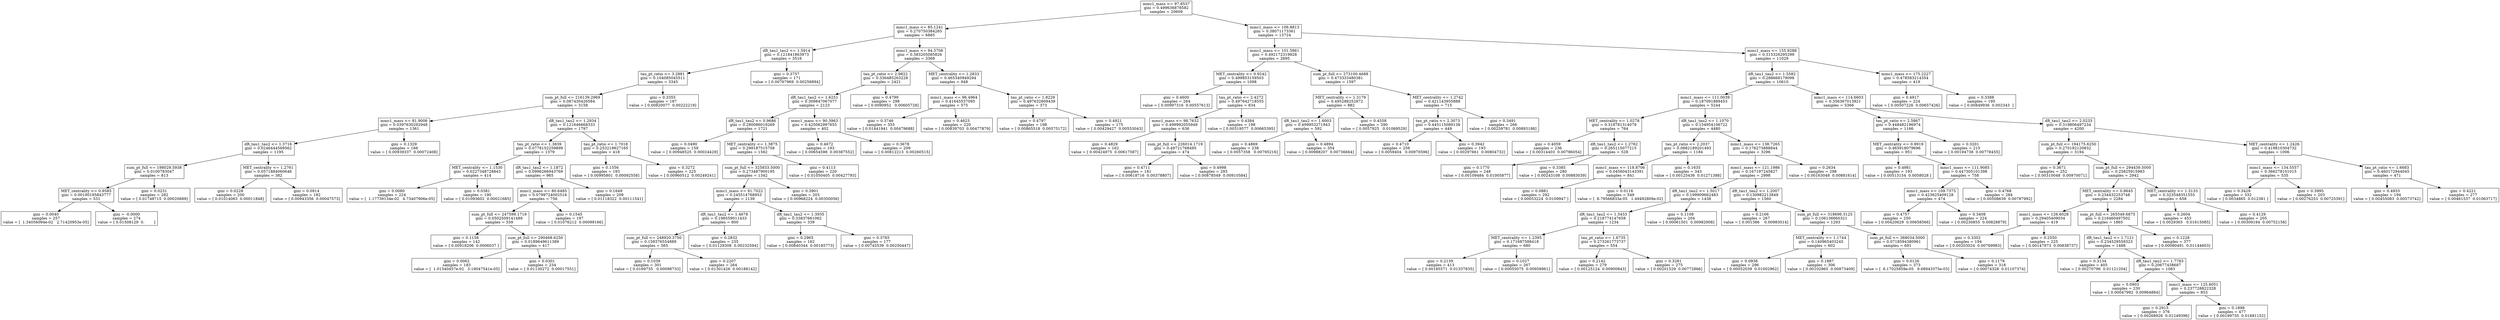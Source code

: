 digraph Tree {
0 [label="mmc1_mass <= 97.8537\ngini = 0.499636878582\nsamples = 20609", shape="box"] ;
1 [label="mmc1_mass <= 85.1241\ngini = 0.270750384265\nsamples = 6885", shape="box"] ;
0 -> 1 ;
2 [label="dR_tau1_tau2 <= 1.5914\ngini = 0.121841863973\nsamples = 3516", shape="box"] ;
1 -> 2 ;
3 [label="tau_pt_ratio <= 3.2881\ngini = 0.104085045511\nsamples = 3345", shape="box"] ;
2 -> 3 ;
4 [label="sum_pt_full <= 216139.2969\ngini = 0.087430426584\nsamples = 3158", shape="box"] ;
3 -> 4 ;
5 [label="mmc1_mass <= 81.9006\ngini = 0.0397630292948\nsamples = 1361", shape="box"] ;
4 -> 5 ;
6 [label="dR_tau1_tau2 <= 1.3716\ngini = 0.0246444569562\nsamples = 1195", shape="box"] ;
5 -> 6 ;
7 [label="sum_pt_full <= 198029.5938\ngini = 0.0100783047\nsamples = 813", shape="box"] ;
6 -> 7 ;
8 [label="MET_centrality <= 0.9585\ngini = 0.00190195843777\nsamples = 531", shape="box"] ;
7 -> 8 ;
9 [label="gini = 0.0040\nsamples = 257\nvalue = [  1.34056094e-02   2.71420953e-05]", shape="box"] ;
8 -> 9 ;
10 [label="gini = -0.0000\nsamples = 274\nvalue = [ 0.01508129  0.        ]", shape="box"] ;
8 -> 10 ;
11 [label="gini = 0.0231\nsamples = 282\nvalue = [ 0.01748715  0.00020689]", shape="box"] ;
7 -> 11 ;
12 [label="MET_centrality <= 1.2761\ngini = 0.0571884060646\nsamples = 382", shape="box"] ;
6 -> 12 ;
13 [label="gini = 0.0228\nsamples = 200\nvalue = [ 0.01014063  0.00011848]", shape="box"] ;
12 -> 13 ;
14 [label="gini = 0.0914\nsamples = 182\nvalue = [ 0.00943356  0.00047573]", shape="box"] ;
12 -> 14 ;
15 [label="gini = 0.1329\nsamples = 166\nvalue = [ 0.00939337  0.00072408]", shape="box"] ;
5 -> 15 ;
16 [label="dR_tau1_tau2 <= 1.2934\ngini = 0.121646668333\nsamples = 1797", shape="box"] ;
4 -> 16 ;
17 [label="tau_pt_ratio <= 1.3839\ngini = 0.0778152259899\nsamples = 1379", shape="box"] ;
16 -> 17 ;
18 [label="MET_centrality <= 1.1530\ngini = 0.0227348728843\nsamples = 414", shape="box"] ;
17 -> 18 ;
19 [label="gini = 0.0080\nsamples = 224\nvalue = [  1.17739134e-02   4.73407906e-05]", shape="box"] ;
18 -> 19 ;
20 [label="gini = 0.0381\nsamples = 190\nvalue = [ 0.01093602  0.00021685]", shape="box"] ;
18 -> 20 ;
21 [label="dR_tau1_tau2 <= 1.1872\ngini = 0.0996266943769\nsamples = 965", shape="box"] ;
17 -> 21 ;
22 [label="mmc1_mass <= 80.6485\ngini = 0.0799724002516\nsamples = 756", shape="box"] ;
21 -> 22 ;
23 [label="sum_pt_full <= 247599.1719\ngini = 0.0502509141489\nsamples = 559", shape="box"] ;
22 -> 23 ;
24 [label="gini = 0.1158\nsamples = 142\nvalue = [ 0.00918206  0.0006037 ]", shape="box"] ;
23 -> 24 ;
25 [label="sum_pt_full <= 290468.6250\ngini = 0.0189649611389\nsamples = 417", shape="box"] ;
23 -> 25 ;
26 [label="gini = 0.0062\nsamples = 183\nvalue = [  1.01540457e-02   3.19047541e-05]", shape="box"] ;
25 -> 26 ;
27 [label="gini = 0.0301\nsamples = 234\nvalue = [ 0.01130272  0.00017551]", shape="box"] ;
25 -> 27 ;
28 [label="gini = 0.1545\nsamples = 197\nvalue = [ 0.01076212  0.00099166]", shape="box"] ;
22 -> 28 ;
29 [label="gini = 0.1649\nsamples = 209\nvalue = [ 0.01118322  0.00111541]", shape="box"] ;
21 -> 29 ;
30 [label="tau_pt_ratio <= 1.7018\ngini = 0.253219627165\nsamples = 418", shape="box"] ;
16 -> 30 ;
31 [label="gini = 0.1556\nsamples = 193\nvalue = [ 0.00995801  0.00092558]", shape="box"] ;
30 -> 31 ;
32 [label="gini = 0.3272\nsamples = 225\nvalue = [ 0.00960512  0.00249241]", shape="box"] ;
30 -> 32 ;
33 [label="gini = 0.3355\nsamples = 187\nvalue = [ 0.00820077  0.00222219]", shape="box"] ;
3 -> 33 ;
34 [label="gini = 0.3757\nsamples = 171\nvalue = [ 0.00767969  0.00256894]", shape="box"] ;
2 -> 34 ;
35 [label="mmc1_mass <= 94.5706\ngini = 0.383205085826\nsamples = 3369", shape="box"] ;
1 -> 35 ;
36 [label="tau_pt_ratio <= 2.9822\ngini = 0.336485263228\nsamples = 2421", shape="box"] ;
35 -> 36 ;
37 [label="dR_tau1_tau2 <= 1.6251\ngini = 0.309847067077\nsamples = 2123", shape="box"] ;
36 -> 37 ;
38 [label="dR_tau1_tau2 <= 0.9686\ngini = 0.280086018269\nsamples = 1721", shape="box"] ;
37 -> 38 ;
39 [label="gini = 0.0490\nsamples = 159\nvalue = [ 0.00948525  0.00024429]", shape="box"] ;
38 -> 39 ;
40 [label="MET_centrality <= 1.3875\ngini = 0.299187515758\nsamples = 1562", shape="box"] ;
38 -> 40 ;
41 [label="sum_pt_full <= 325833.5000\ngini = 0.273487900195\nsamples = 1342", shape="box"] ;
40 -> 41 ;
42 [label="mmc1_mass <= 91.7022\ngini = 0.245514768953\nsamples = 1139", shape="box"] ;
41 -> 42 ;
43 [label="dR_tau1_tau2 <= 1.4678\ngini = 0.198559011433\nsamples = 800", shape="box"] ;
42 -> 43 ;
44 [label="sum_pt_full <= 248920.3750\ngini = 0.159376554889\nsamples = 565", shape="box"] ;
43 -> 44 ;
45 [label="gini = 0.1039\nsamples = 301\nvalue = [ 0.0169735   0.00098733]", shape="box"] ;
44 -> 45 ;
46 [label="gini = 0.2207\nsamples = 264\nvalue = [ 0.01301426  0.00188142]", shape="box"] ;
44 -> 46 ;
47 [label="gini = 0.2832\nsamples = 235\nvalue = [ 0.01129308  0.00232594]", shape="box"] ;
43 -> 47 ;
48 [label="dR_tau1_tau2 <= 1.3935\ngini = 0.33837661062\nsamples = 339", shape="box"] ;
42 -> 48 ;
49 [label="gini = 0.2965\nsamples = 162\nvalue = [ 0.00840344  0.00185773]", shape="box"] ;
48 -> 49 ;
50 [label="gini = 0.3765\nsamples = 177\nvalue = [ 0.00745539  0.00250447]", shape="box"] ;
48 -> 50 ;
51 [label="gini = 0.3901\nsamples = 203\nvalue = [ 0.00968224  0.00350056]", shape="box"] ;
41 -> 51 ;
52 [label="gini = 0.4113\nsamples = 220\nvalue = [ 0.01050405  0.00427793]", shape="box"] ;
40 -> 52 ;
53 [label="mmc1_mass <= 90.3963\ngini = 0.425062997655\nsamples = 402", shape="box"] ;
37 -> 53 ;
54 [label="gini = 0.4672\nsamples = 193\nvalue = [ 0.00654598  0.00387552]", shape="box"] ;
53 -> 54 ;
55 [label="gini = 0.3678\nsamples = 209\nvalue = [ 0.00812213  0.00260515]", shape="box"] ;
53 -> 55 ;
56 [label="gini = 0.4799\nsamples = 298\nvalue = [ 0.0090952   0.00605728]", shape="box"] ;
36 -> 56 ;
57 [label="MET_centrality <= 1.2833\ngini = 0.465340949294\nsamples = 948", shape="box"] ;
35 -> 57 ;
58 [label="mmc1_mass <= 96.4964\ngini = 0.41645537095\nsamples = 575", shape="box"] ;
57 -> 58 ;
59 [label="gini = 0.3746\nsamples = 355\nvalue = [ 0.01441941  0.00479688]", shape="box"] ;
58 -> 59 ;
60 [label="gini = 0.4623\nsamples = 220\nvalue = [ 0.00839703  0.00477879]", shape="box"] ;
58 -> 60 ;
61 [label="tau_pt_ratio <= 1.8229\ngini = 0.497632809439\nsamples = 373", shape="box"] ;
57 -> 61 ;
62 [label="gini = 0.4797\nsamples = 198\nvalue = [ 0.00865518  0.00575172]", shape="box"] ;
61 -> 62 ;
63 [label="gini = 0.4921\nsamples = 175\nvalue = [ 0.00429427  0.00553043]", shape="box"] ;
61 -> 63 ;
64 [label="mmc1_mass <= 106.8813\ngini = 0.38071173361\nsamples = 13724", shape="box"] ;
0 -> 64 ;
65 [label="mmc1_mass <= 101.5861\ngini = 0.492172319828\nsamples = 2695", shape="box"] ;
64 -> 65 ;
66 [label="MET_centrality <= 0.9242\ngini = 0.499853159503\nsamples = 1098", shape="box"] ;
65 -> 66 ;
67 [label="gini = 0.4600\nsamples = 264\nvalue = [ 0.00997316  0.00557613]", shape="box"] ;
66 -> 67 ;
68 [label="tau_pt_ratio <= 2.4272\ngini = 0.497642718555\nsamples = 834", shape="box"] ;
66 -> 68 ;
69 [label="mmc1_mass <= 98.7632\ngini = 0.499992055949\nsamples = 636", shape="box"] ;
68 -> 69 ;
70 [label="gini = 0.4829\nsamples = 162\nvalue = [ 0.00424975  0.00617587]", shape="box"] ;
69 -> 70 ;
71 [label="sum_pt_full <= 226014.1719\ngini = 0.49721768495\nsamples = 474", shape="box"] ;
69 -> 71 ;
72 [label="gini = 0.4711\nsamples = 181\nvalue = [ 0.00618716  0.00378807]", shape="box"] ;
71 -> 72 ;
73 [label="gini = 0.4998\nsamples = 293\nvalue = [ 0.00878549  0.00910584]", shape="box"] ;
71 -> 73 ;
74 [label="gini = 0.4384\nsamples = 198\nvalue = [ 0.00319577  0.00665395]", shape="box"] ;
68 -> 74 ;
75 [label="sum_pt_full <= 273100.4688\ngini = 0.473333480381\nsamples = 1597", shape="box"] ;
65 -> 75 ;
76 [label="MET_centrality <= 1.3179\ngini = 0.495288252872\nsamples = 882", shape="box"] ;
75 -> 76 ;
77 [label="dR_tau1_tau2 <= 1.6003\ngini = 0.499953271943\nsamples = 592", shape="box"] ;
76 -> 77 ;
78 [label="gini = 0.4869\nsamples = 238\nvalue = [ 0.0057358   0.00795216]", shape="box"] ;
77 -> 78 ;
79 [label="gini = 0.4894\nsamples = 354\nvalue = [ 0.00988207  0.00736664]", shape="box"] ;
77 -> 79 ;
80 [label="gini = 0.4558\nsamples = 290\nvalue = [ 0.0057925   0.01069529]", shape="box"] ;
76 -> 80 ;
81 [label="MET_centrality <= 1.2742\ngini = 0.421143955888\nsamples = 715", shape="box"] ;
75 -> 81 ;
82 [label="tau_pt_ratio <= 2.3073\ngini = 0.445115089138\nsamples = 449", shape="box"] ;
81 -> 82 ;
83 [label="gini = 0.4710\nsamples = 256\nvalue = [ 0.0059404   0.00970596]", shape="box"] ;
82 -> 83 ;
84 [label="gini = 0.3942\nsamples = 193\nvalue = [ 0.00297661  0.00804732]", shape="box"] ;
82 -> 84 ;
85 [label="gini = 0.3491\nsamples = 266\nvalue = [ 0.00259781  0.00893188]", shape="box"] ;
81 -> 85 ;
86 [label="mmc1_mass <= 155.9288\ngini = 0.315326295299\nsamples = 11029", shape="box"] ;
64 -> 86 ;
87 [label="dR_tau1_tau2 <= 1.5582\ngini = 0.288668179098\nsamples = 10610", shape="box"] ;
86 -> 87 ;
88 [label="mmc1_mass <= 111.0039\ngini = 0.187091889453\nsamples = 5244", shape="box"] ;
87 -> 88 ;
89 [label="MET_centrality <= 1.0278\ngini = 0.318781314079\nsamples = 764", shape="box"] ;
88 -> 89 ;
90 [label="gini = 0.4059\nsamples = 236\nvalue = [ 0.00314403  0.00796054]", shape="box"] ;
89 -> 90 ;
91 [label="dR_tau1_tau2 <= 1.2762\ngini = 0.265115077215\nsamples = 528", shape="box"] ;
89 -> 91 ;
92 [label="gini = 0.1770\nsamples = 248\nvalue = [ 0.00109484  0.01005877]", shape="box"] ;
91 -> 92 ;
93 [label="gini = 0.3385\nsamples = 280\nvalue = [ 0.00243108  0.00883039]", shape="box"] ;
91 -> 93 ;
94 [label="dR_tau1_tau2 <= 1.1070\ngini = 0.154954106722\nsamples = 4480", shape="box"] ;
88 -> 94 ;
95 [label="tau_pt_ratio <= 2.2037\ngini = 0.0882189201493\nsamples = 1184", shape="box"] ;
94 -> 95 ;
96 [label="mmc1_mass <= 118.8706\ngini = 0.0456043143391\nsamples = 841", shape="box"] ;
95 -> 96 ;
97 [label="gini = 0.0881\nsamples = 292\nvalue = [ 0.00053224  0.0109947 ]", shape="box"] ;
96 -> 97 ;
98 [label="gini = 0.0116\nsamples = 549\nvalue = [  8.79566833e-05   1.49492809e-02]", shape="box"] ;
96 -> 98 ;
99 [label="gini = 0.1635\nsamples = 343\nvalue = [ 0.00125436  0.01271388]", shape="box"] ;
95 -> 99 ;
100 [label="mmc1_mass <= 138.7265\ngini = 0.176273888844\nsamples = 3296", shape="box"] ;
94 -> 100 ;
101 [label="mmc1_mass <= 121.1986\ngini = 0.167197245827\nsamples = 2998", shape="box"] ;
100 -> 101 ;
102 [label="dR_tau1_tau2 <= 1.5017\ngini = 0.199909662483\nsamples = 1438", shape="box"] ;
101 -> 102 ;
103 [label="dR_tau1_tau2 <= 1.3433\ngini = 0.218774147658\nsamples = 1234", shape="box"] ;
102 -> 103 ;
104 [label="MET_centrality <= 1.2395\ngini = 0.171687588418\nsamples = 680", shape="box"] ;
103 -> 104 ;
105 [label="gini = 0.2139\nsamples = 413\nvalue = [ 0.00185571  0.01337835]", shape="box"] ;
104 -> 105 ;
106 [label="gini = 0.1027\nsamples = 267\nvalue = [ 0.00055075  0.00958961]", shape="box"] ;
104 -> 106 ;
107 [label="tau_pt_ratio <= 1.6735\ngini = 0.273261773737\nsamples = 554", shape="box"] ;
103 -> 107 ;
108 [label="gini = 0.2142\nsamples = 279\nvalue = [ 0.00125124  0.00900843]", shape="box"] ;
107 -> 108 ;
109 [label="gini = 0.3281\nsamples = 275\nvalue = [ 0.00201529  0.00772866]", shape="box"] ;
107 -> 109 ;
110 [label="gini = 0.1108\nsamples = 204\nvalue = [ 0.00061501  0.00982908]", shape="box"] ;
102 -> 110 ;
111 [label="dR_tau1_tau2 <= 1.2007\ngini = 0.130982213849\nsamples = 1560", shape="box"] ;
101 -> 111 ;
112 [label="gini = 0.2166\nsamples = 267\nvalue = [ 0.001386    0.00983014]", shape="box"] ;
111 -> 112 ;
113 [label="sum_pt_full <= 318696.3125\ngini = 0.106136660321\nsamples = 1293", shape="box"] ;
111 -> 113 ;
114 [label="MET_centrality <= 1.1744\ngini = 0.140965403245\nsamples = 602", shape="box"] ;
113 -> 114 ;
115 [label="gini = 0.0938\nsamples = 296\nvalue = [ 0.00052039  0.01002962]", shape="box"] ;
114 -> 115 ;
116 [label="gini = 0.1887\nsamples = 306\nvalue = [ 0.00102965  0.00873409]", shape="box"] ;
114 -> 116 ;
117 [label="sum_pt_full <= 368034.5000\ngini = 0.0718594380961\nsamples = 691", shape="box"] ;
113 -> 117 ;
118 [label="gini = 0.0126\nsamples = 373\nvalue = [  6.17025859e-05   9.68943375e-03]", shape="box"] ;
117 -> 118 ;
119 [label="gini = 0.1179\nsamples = 318\nvalue = [ 0.00074328  0.01107374]", shape="box"] ;
117 -> 119 ;
120 [label="gini = 0.2634\nsamples = 298\nvalue = [ 0.00163048  0.00881614]", shape="box"] ;
100 -> 120 ;
121 [label="mmc1_mass <= 114.6603\ngini = 0.356367013821\nsamples = 5366", shape="box"] ;
87 -> 121 ;
122 [label="tau_pt_ratio <= 2.5867\ngini = 0.448482196974\nsamples = 1166", shape="box"] ;
121 -> 122 ;
123 [label="MET_centrality <= 0.9919\ngini = 0.465918079696\nsamples = 951", shape="box"] ;
122 -> 123 ;
124 [label="gini = 0.4981\nsamples = 193\nvalue = [ 0.00513154  0.0058028 ]", shape="box"] ;
123 -> 124 ;
125 [label="mmc1_mass <= 111.9085\ngini = 0.447305101398\nsamples = 758", shape="box"] ;
123 -> 125 ;
126 [label="mmc1_mass <= 109.7375\ngini = 0.423625409128\nsamples = 474", shape="box"] ;
125 -> 126 ;
127 [label="gini = 0.4757\nsamples = 250\nvalue = [ 0.00420629  0.00658566]", shape="box"] ;
126 -> 127 ;
128 [label="gini = 0.3408\nsamples = 224\nvalue = [ 0.00230855  0.00828879]", shape="box"] ;
126 -> 128 ;
129 [label="gini = 0.4768\nsamples = 284\nvalue = [ 0.00508639  0.00787992]", shape="box"] ;
125 -> 129 ;
130 [label="gini = 0.3201\nsamples = 215\nvalue = [ 0.00194738  0.00778455]", shape="box"] ;
122 -> 130 ;
131 [label="dR_tau1_tau2 <= 2.0233\ngini = 0.319806497234\nsamples = 4200", shape="box"] ;
121 -> 131 ;
132 [label="sum_pt_full <= 194175.6250\ngini = 0.270192120832\nsamples = 3194", shape="box"] ;
131 -> 132 ;
133 [label="gini = 0.3671\nsamples = 252\nvalue = [ 0.00310048  0.00970071]", shape="box"] ;
132 -> 133 ;
134 [label="sum_pt_full <= 294439.5000\ngini = 0.25825915983\nsamples = 2942", shape="box"] ;
132 -> 134 ;
135 [label="MET_centrality <= 0.8645\ngini = 0.234432253748\nsamples = 2284", shape="box"] ;
134 -> 135 ;
136 [label="mmc1_mass <= 126.6028\ngini = 0.29405409034\nsamples = 419", shape="box"] ;
135 -> 136 ;
137 [label="gini = 0.3302\nsamples = 194\nvalue = [ 0.00203024  0.00769983]", shape="box"] ;
136 -> 137 ;
138 [label="gini = 0.2550\nsamples = 225\nvalue = [ 0.00147973  0.00838737]", shape="box"] ;
136 -> 138 ;
139 [label="sum_pt_full <= 265549.6875\ngini = 0.216460497502\nsamples = 1865", shape="box"] ;
135 -> 139 ;
140 [label="dR_tau1_tau2 <= 1.7121\ngini = 0.234529559323\nsamples = 1488", shape="box"] ;
139 -> 140 ;
141 [label="gini = 0.3134\nsamples = 405\nvalue = [ 0.00270796  0.01121204]", shape="box"] ;
140 -> 141 ;
142 [label="dR_tau1_tau2 <= 1.7783\ngini = 0.20677438687\nsamples = 1083", shape="box"] ;
140 -> 142 ;
143 [label="gini = 0.0903\nsamples = 230\nvalue = [ 0.00047992  0.00964884]", shape="box"] ;
142 -> 143 ;
144 [label="mmc1_mass <= 125.6051\ngini = 0.237728822328\nsamples = 853", shape="box"] ;
142 -> 144 ;
145 [label="gini = 0.2915\nsamples = 376\nvalue = [ 0.00268926  0.01249396]", shape="box"] ;
144 -> 145 ;
146 [label="gini = 0.1898\nsamples = 477\nvalue = [ 0.00199735  0.01681152]", shape="box"] ;
144 -> 146 ;
147 [label="gini = 0.1228\nsamples = 377\nvalue = [ 0.00080491  0.01144603]", shape="box"] ;
139 -> 147 ;
148 [label="MET_centrality <= 1.3133\ngini = 0.323548351555\nsamples = 658", shape="box"] ;
134 -> 148 ;
149 [label="gini = 0.2604\nsamples = 453\nvalue = [ 0.0029365   0.01615085]", shape="box"] ;
148 -> 149 ;
150 [label="gini = 0.4129\nsamples = 205\nvalue = [ 0.00309194  0.00752158]", shape="box"] ;
148 -> 150 ;
151 [label="MET_centrality <= 1.2426\ngini = 0.419810304732\nsamples = 1006", shape="box"] ;
131 -> 151 ;
152 [label="mmc1_mass <= 134.5557\ngini = 0.366278101015\nsamples = 535", shape="box"] ;
151 -> 152 ;
153 [label="gini = 0.3429\nsamples = 332\nvalue = [ 0.0034865  0.012381 ]", shape="box"] ;
152 -> 153 ;
154 [label="gini = 0.3995\nsamples = 203\nvalue = [ 0.00276253  0.00725391]", shape="box"] ;
152 -> 154 ;
155 [label="tau_pt_ratio <= 1.6683\ngini = 0.460172944045\nsamples = 471", shape="box"] ;
151 -> 155 ;
156 [label="gini = 0.4933\nsamples = 194\nvalue = [ 0.00455083  0.00573742]", shape="box"] ;
155 -> 156 ;
157 [label="gini = 0.4221\nsamples = 277\nvalue = [ 0.00461537  0.01063717]", shape="box"] ;
155 -> 157 ;
158 [label="mmc1_mass <= 175.2227\ngini = 0.478583214354\nsamples = 419", shape="box"] ;
86 -> 158 ;
159 [label="gini = 0.4917\nsamples = 224\nvalue = [ 0.00507226  0.00657426]", shape="box"] ;
158 -> 159 ;
160 [label="gini = 0.3388\nsamples = 195\nvalue = [ 0.00849936  0.002343  ]", shape="box"] ;
158 -> 160 ;
}